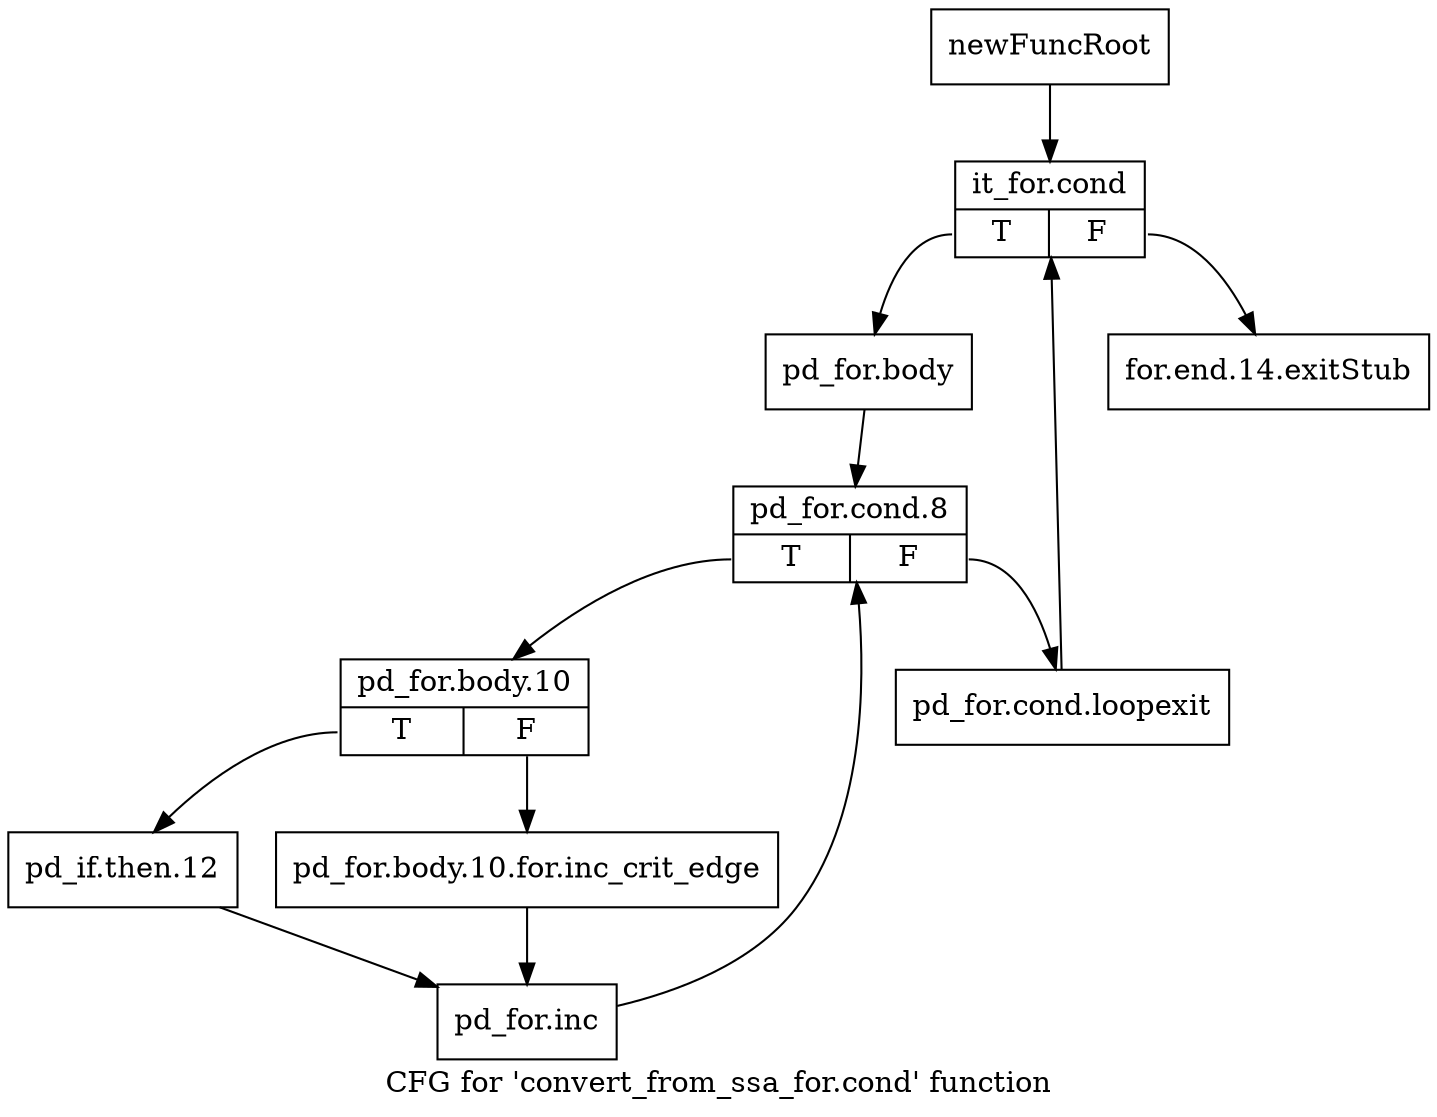 digraph "CFG for 'convert_from_ssa_for.cond' function" {
	label="CFG for 'convert_from_ssa_for.cond' function";

	Node0xc2c0b40 [shape=record,label="{newFuncRoot}"];
	Node0xc2c0b40 -> Node0xc2c0be0;
	Node0xc2c0b90 [shape=record,label="{for.end.14.exitStub}"];
	Node0xc2c0be0 [shape=record,label="{it_for.cond|{<s0>T|<s1>F}}"];
	Node0xc2c0be0:s0 -> Node0xc2c0c30;
	Node0xc2c0be0:s1 -> Node0xc2c0b90;
	Node0xc2c0c30 [shape=record,label="{pd_for.body}"];
	Node0xc2c0c30 -> Node0xc2c0c80;
	Node0xc2c0c80 [shape=record,label="{pd_for.cond.8|{<s0>T|<s1>F}}"];
	Node0xc2c0c80:s0 -> Node0xc2c0d20;
	Node0xc2c0c80:s1 -> Node0xc2c0cd0;
	Node0xc2c0cd0 [shape=record,label="{pd_for.cond.loopexit}"];
	Node0xc2c0cd0 -> Node0xc2c0be0;
	Node0xc2c0d20 [shape=record,label="{pd_for.body.10|{<s0>T|<s1>F}}"];
	Node0xc2c0d20:s0 -> Node0xc2c0dc0;
	Node0xc2c0d20:s1 -> Node0xc2c0d70;
	Node0xc2c0d70 [shape=record,label="{pd_for.body.10.for.inc_crit_edge}"];
	Node0xc2c0d70 -> Node0xc2c0e10;
	Node0xc2c0dc0 [shape=record,label="{pd_if.then.12}"];
	Node0xc2c0dc0 -> Node0xc2c0e10;
	Node0xc2c0e10 [shape=record,label="{pd_for.inc}"];
	Node0xc2c0e10 -> Node0xc2c0c80;
}
